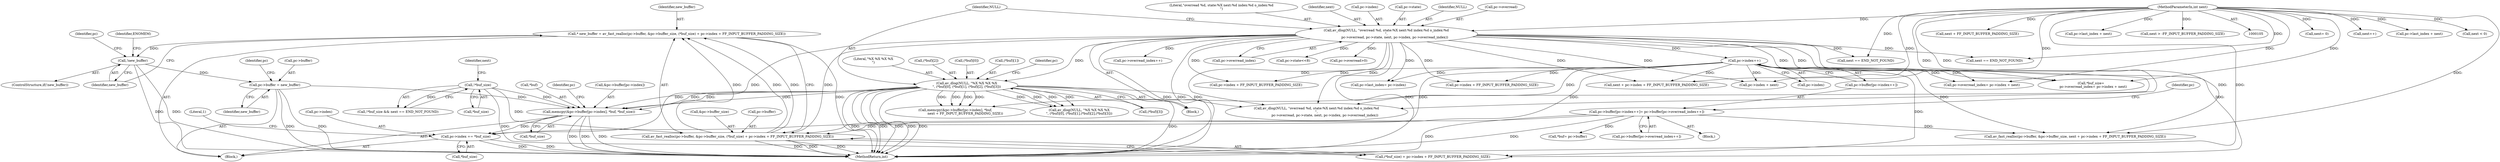 digraph "1_FFmpeg_f31011e9abfb2ae75bb32bc44e2c34194c8dc40a@array" {
"1000233" [label="(Call,memcpy(&pc->buffer[pc->index], *buf, *buf_size))"];
"1000228" [label="(Call,pc->buffer = new_buffer)"];
"1000223" [label="(Call,!new_buffer)"];
"1000204" [label="(Call,* new_buffer = av_fast_realloc(pc->buffer, &pc->buffer_size, (*buf_size) + pc->index + FF_INPUT_BUFFER_PADDING_SIZE))"];
"1000206" [label="(Call,av_fast_realloc(pc->buffer, &pc->buffer_size, (*buf_size) + pc->index + FF_INPUT_BUFFER_PADDING_SIZE))"];
"1000162" [label="(Call,pc->buffer[pc->index++]= pc->buffer[pc->overread_index++])"];
"1000181" [label="(Call,!*buf_size)"];
"1000167" [label="(Call,pc->index++)"];
"1000116" [label="(Call,av_dlog(NULL, \"overread %d, state:%X next:%d index:%d o_index:%d\n\",\n                pc->overread, pc->state, next, pc->index, pc->overread_index))"];
"1000107" [label="(MethodParameterIn,int next)"];
"1000132" [label="(Call,av_dlog(NULL, \"%X %X %X %X\n\", (*buf)[0], (*buf)[1], (*buf)[2], (*buf)[3]))"];
"1000246" [label="(Call,pc->index += *buf_size)"];
"1000285" [label="(Call,pc->index + FF_INPUT_BUFFER_PADDING_SIZE)"];
"1000182" [label="(Call,*buf_size)"];
"1000325" [label="(Call,*buf= pc->buffer)"];
"1000139" [label="(Call,(*buf)[1])"];
"1000242" [label="(Call,*buf)"];
"1000188" [label="(Call,next= 0)"];
"1000385" [label="(Call,av_dlog(NULL, \"overread %d, state:%X next:%d index:%d o_index:%d\n\",\n                pc->overread, pc->state, next, pc->index, pc->overread_index))"];
"1000126" [label="(Call,pc->index)"];
"1000175" [label="(Call,pc->overread_index++)"];
"1000250" [label="(Call,*buf_size)"];
"1000224" [label="(Identifier,new_buffer)"];
"1000247" [label="(Call,pc->index)"];
"1000258" [label="(Call,pc->overread_index= pc->index + next)"];
"1000122" [label="(Call,pc->state)"];
"1000246" [label="(Call,pc->index += *buf_size)"];
"1000401" [label="(Call,av_dlog(NULL, \"%X %X %X %X\n\", (*buf)[0], (*buf)[1],(*buf)[2],(*buf)[3]))"];
"1000191" [label="(Call,pc->last_index= pc->index)"];
"1000232" [label="(Identifier,new_buffer)"];
"1000335" [label="(Call,next++)"];
"1000422" [label="(MethodReturn,int)"];
"1000223" [label="(Call,!new_buffer)"];
"1000371" [label="(Call,pc->last_index + next)"];
"1000167" [label="(Call,pc->index++)"];
"1000143" [label="(Call,(*buf)[2])"];
"1000222" [label="(ControlStructure,if(!new_buffer))"];
"1000332" [label="(Call,next < 0)"];
"1000180" [label="(Call,!*buf_size && next == END_NOT_FOUND)"];
"1000206" [label="(Call,av_fast_realloc(pc->buffer, &pc->buffer_size, (*buf_size) + pc->index + FF_INPUT_BUFFER_PADDING_SIZE))"];
"1000205" [label="(Identifier,new_buffer)"];
"1000248" [label="(Identifier,pc)"];
"1000204" [label="(Call,* new_buffer = av_fast_realloc(pc->buffer, &pc->buffer_size, (*buf_size) + pc->index + FF_INPUT_BUFFER_PADDING_SIZE))"];
"1000171" [label="(Call,pc->buffer[pc->overread_index++])"];
"1000117" [label="(Identifier,NULL)"];
"1000210" [label="(Call,&pc->buffer_size)"];
"1000184" [label="(Call,next == END_NOT_FOUND)"];
"1000161" [label="(Block,)"];
"1000119" [label="(Call,pc->overread)"];
"1000118" [label="(Literal,\"overread %d, state:%X next:%d index:%d o_index:%d\n\")"];
"1000214" [label="(Call,(*buf_size) + pc->index + FF_INPUT_BUFFER_PADDING_SIZE)"];
"1000147" [label="(Call,(*buf)[3])"];
"1000135" [label="(Call,(*buf)[0])"];
"1000230" [label="(Identifier,pc)"];
"1000237" [label="(Identifier,pc)"];
"1000217" [label="(Call,pc->index + FF_INPUT_BUFFER_PADDING_SIZE)"];
"1000229" [label="(Call,pc->buffer)"];
"1000129" [label="(Call,pc->overread_index)"];
"1000133" [label="(Identifier,NULL)"];
"1000207" [label="(Call,pc->buffer)"];
"1000107" [label="(MethodParameterIn,int next)"];
"1000159" [label="(Identifier,pc)"];
"1000125" [label="(Identifier,next)"];
"1000162" [label="(Call,pc->buffer[pc->index++]= pc->buffer[pc->overread_index++])"];
"1000168" [label="(Call,pc->index)"];
"1000255" [label="(Call,*buf_size=\n    pc->overread_index= pc->index + next)"];
"1000163" [label="(Call,pc->buffer[pc->index++])"];
"1000228" [label="(Call,pc->buffer = new_buffer)"];
"1000202" [label="(Block,)"];
"1000275" [label="(Call,av_fast_realloc(pc->buffer, &pc->buffer_size, next + pc->index + FF_INPUT_BUFFER_PADDING_SIZE))"];
"1000233" [label="(Call,memcpy(&pc->buffer[pc->index], *buf, *buf_size))"];
"1000244" [label="(Call,*buf_size)"];
"1000116" [label="(Call,av_dlog(NULL, \"overread %d, state:%X next:%d index:%d o_index:%d\n\",\n                pc->overread, pc->state, next, pc->index, pc->overread_index))"];
"1000115" [label="(Block,)"];
"1000154" [label="(Identifier,pc)"];
"1000283" [label="(Call,next + pc->index + FF_INPUT_BUFFER_PADDING_SIZE)"];
"1000306" [label="(Call,memcpy(&pc->buffer[pc->index], *buf,\n                   next + FF_INPUT_BUFFER_PADDING_SIZE))"];
"1000134" [label="(Literal,\"%X %X %X %X\n\")"];
"1000343" [label="(Call,pc->state<<8)"];
"1000132" [label="(Call,av_dlog(NULL, \"%X %X %X %X\n\", (*buf)[0], (*buf)[1], (*buf)[2], (*buf)[3]))"];
"1000152" [label="(Call,pc->overread>0)"];
"1000234" [label="(Call,&pc->buffer[pc->index])"];
"1000317" [label="(Call,next + FF_INPUT_BUFFER_PADDING_SIZE)"];
"1000185" [label="(Identifier,next)"];
"1000262" [label="(Call,pc->index + next)"];
"1000199" [label="(Call,next == END_NOT_FOUND)"];
"1000352" [label="(Call,pc->last_index + next)"];
"1000302" [label="(Call,next > -FF_INPUT_BUFFER_PADDING_SIZE)"];
"1000181" [label="(Call,!*buf_size)"];
"1000227" [label="(Identifier,ENOMEM)"];
"1000254" [label="(Literal,1)"];
"1000233" -> "1000202"  [label="AST: "];
"1000233" -> "1000244"  [label="CFG: "];
"1000234" -> "1000233"  [label="AST: "];
"1000242" -> "1000233"  [label="AST: "];
"1000244" -> "1000233"  [label="AST: "];
"1000248" -> "1000233"  [label="CFG: "];
"1000233" -> "1000422"  [label="DDG: "];
"1000233" -> "1000422"  [label="DDG: "];
"1000233" -> "1000422"  [label="DDG: "];
"1000228" -> "1000233"  [label="DDG: "];
"1000132" -> "1000233"  [label="DDG: "];
"1000132" -> "1000233"  [label="DDG: "];
"1000132" -> "1000233"  [label="DDG: "];
"1000132" -> "1000233"  [label="DDG: "];
"1000181" -> "1000233"  [label="DDG: "];
"1000233" -> "1000246"  [label="DDG: "];
"1000228" -> "1000202"  [label="AST: "];
"1000228" -> "1000232"  [label="CFG: "];
"1000229" -> "1000228"  [label="AST: "];
"1000232" -> "1000228"  [label="AST: "];
"1000237" -> "1000228"  [label="CFG: "];
"1000228" -> "1000422"  [label="DDG: "];
"1000228" -> "1000422"  [label="DDG: "];
"1000223" -> "1000228"  [label="DDG: "];
"1000223" -> "1000222"  [label="AST: "];
"1000223" -> "1000224"  [label="CFG: "];
"1000224" -> "1000223"  [label="AST: "];
"1000227" -> "1000223"  [label="CFG: "];
"1000230" -> "1000223"  [label="CFG: "];
"1000223" -> "1000422"  [label="DDG: "];
"1000223" -> "1000422"  [label="DDG: "];
"1000204" -> "1000223"  [label="DDG: "];
"1000204" -> "1000202"  [label="AST: "];
"1000204" -> "1000206"  [label="CFG: "];
"1000205" -> "1000204"  [label="AST: "];
"1000206" -> "1000204"  [label="AST: "];
"1000224" -> "1000204"  [label="CFG: "];
"1000204" -> "1000422"  [label="DDG: "];
"1000206" -> "1000204"  [label="DDG: "];
"1000206" -> "1000204"  [label="DDG: "];
"1000206" -> "1000204"  [label="DDG: "];
"1000206" -> "1000214"  [label="CFG: "];
"1000207" -> "1000206"  [label="AST: "];
"1000210" -> "1000206"  [label="AST: "];
"1000214" -> "1000206"  [label="AST: "];
"1000206" -> "1000422"  [label="DDG: "];
"1000206" -> "1000422"  [label="DDG: "];
"1000206" -> "1000422"  [label="DDG: "];
"1000162" -> "1000206"  [label="DDG: "];
"1000181" -> "1000206"  [label="DDG: "];
"1000167" -> "1000206"  [label="DDG: "];
"1000116" -> "1000206"  [label="DDG: "];
"1000162" -> "1000161"  [label="AST: "];
"1000162" -> "1000171"  [label="CFG: "];
"1000163" -> "1000162"  [label="AST: "];
"1000171" -> "1000162"  [label="AST: "];
"1000159" -> "1000162"  [label="CFG: "];
"1000162" -> "1000422"  [label="DDG: "];
"1000162" -> "1000422"  [label="DDG: "];
"1000162" -> "1000275"  [label="DDG: "];
"1000162" -> "1000325"  [label="DDG: "];
"1000181" -> "1000180"  [label="AST: "];
"1000181" -> "1000182"  [label="CFG: "];
"1000182" -> "1000181"  [label="AST: "];
"1000185" -> "1000181"  [label="CFG: "];
"1000180" -> "1000181"  [label="CFG: "];
"1000181" -> "1000180"  [label="DDG: "];
"1000181" -> "1000214"  [label="DDG: "];
"1000167" -> "1000163"  [label="AST: "];
"1000167" -> "1000168"  [label="CFG: "];
"1000168" -> "1000167"  [label="AST: "];
"1000163" -> "1000167"  [label="CFG: "];
"1000116" -> "1000167"  [label="DDG: "];
"1000167" -> "1000191"  [label="DDG: "];
"1000167" -> "1000214"  [label="DDG: "];
"1000167" -> "1000217"  [label="DDG: "];
"1000167" -> "1000246"  [label="DDG: "];
"1000167" -> "1000255"  [label="DDG: "];
"1000167" -> "1000258"  [label="DDG: "];
"1000167" -> "1000262"  [label="DDG: "];
"1000167" -> "1000275"  [label="DDG: "];
"1000167" -> "1000283"  [label="DDG: "];
"1000167" -> "1000285"  [label="DDG: "];
"1000167" -> "1000385"  [label="DDG: "];
"1000116" -> "1000115"  [label="AST: "];
"1000116" -> "1000129"  [label="CFG: "];
"1000117" -> "1000116"  [label="AST: "];
"1000118" -> "1000116"  [label="AST: "];
"1000119" -> "1000116"  [label="AST: "];
"1000122" -> "1000116"  [label="AST: "];
"1000125" -> "1000116"  [label="AST: "];
"1000126" -> "1000116"  [label="AST: "];
"1000129" -> "1000116"  [label="AST: "];
"1000133" -> "1000116"  [label="CFG: "];
"1000116" -> "1000422"  [label="DDG: "];
"1000116" -> "1000422"  [label="DDG: "];
"1000116" -> "1000422"  [label="DDG: "];
"1000107" -> "1000116"  [label="DDG: "];
"1000116" -> "1000132"  [label="DDG: "];
"1000116" -> "1000152"  [label="DDG: "];
"1000116" -> "1000175"  [label="DDG: "];
"1000116" -> "1000184"  [label="DDG: "];
"1000116" -> "1000191"  [label="DDG: "];
"1000116" -> "1000199"  [label="DDG: "];
"1000116" -> "1000214"  [label="DDG: "];
"1000116" -> "1000217"  [label="DDG: "];
"1000116" -> "1000246"  [label="DDG: "];
"1000116" -> "1000255"  [label="DDG: "];
"1000116" -> "1000258"  [label="DDG: "];
"1000116" -> "1000262"  [label="DDG: "];
"1000116" -> "1000275"  [label="DDG: "];
"1000116" -> "1000283"  [label="DDG: "];
"1000116" -> "1000285"  [label="DDG: "];
"1000116" -> "1000343"  [label="DDG: "];
"1000116" -> "1000385"  [label="DDG: "];
"1000116" -> "1000385"  [label="DDG: "];
"1000107" -> "1000105"  [label="AST: "];
"1000107" -> "1000422"  [label="DDG: "];
"1000107" -> "1000184"  [label="DDG: "];
"1000107" -> "1000188"  [label="DDG: "];
"1000107" -> "1000199"  [label="DDG: "];
"1000107" -> "1000255"  [label="DDG: "];
"1000107" -> "1000258"  [label="DDG: "];
"1000107" -> "1000262"  [label="DDG: "];
"1000107" -> "1000275"  [label="DDG: "];
"1000107" -> "1000283"  [label="DDG: "];
"1000107" -> "1000302"  [label="DDG: "];
"1000107" -> "1000306"  [label="DDG: "];
"1000107" -> "1000317"  [label="DDG: "];
"1000107" -> "1000332"  [label="DDG: "];
"1000107" -> "1000335"  [label="DDG: "];
"1000107" -> "1000352"  [label="DDG: "];
"1000107" -> "1000371"  [label="DDG: "];
"1000107" -> "1000385"  [label="DDG: "];
"1000132" -> "1000115"  [label="AST: "];
"1000132" -> "1000147"  [label="CFG: "];
"1000133" -> "1000132"  [label="AST: "];
"1000134" -> "1000132"  [label="AST: "];
"1000135" -> "1000132"  [label="AST: "];
"1000139" -> "1000132"  [label="AST: "];
"1000143" -> "1000132"  [label="AST: "];
"1000147" -> "1000132"  [label="AST: "];
"1000154" -> "1000132"  [label="CFG: "];
"1000132" -> "1000422"  [label="DDG: "];
"1000132" -> "1000422"  [label="DDG: "];
"1000132" -> "1000422"  [label="DDG: "];
"1000132" -> "1000422"  [label="DDG: "];
"1000132" -> "1000422"  [label="DDG: "];
"1000132" -> "1000422"  [label="DDG: "];
"1000132" -> "1000306"  [label="DDG: "];
"1000132" -> "1000306"  [label="DDG: "];
"1000132" -> "1000306"  [label="DDG: "];
"1000132" -> "1000306"  [label="DDG: "];
"1000132" -> "1000385"  [label="DDG: "];
"1000132" -> "1000401"  [label="DDG: "];
"1000132" -> "1000401"  [label="DDG: "];
"1000132" -> "1000401"  [label="DDG: "];
"1000132" -> "1000401"  [label="DDG: "];
"1000246" -> "1000202"  [label="AST: "];
"1000246" -> "1000250"  [label="CFG: "];
"1000247" -> "1000246"  [label="AST: "];
"1000250" -> "1000246"  [label="AST: "];
"1000254" -> "1000246"  [label="CFG: "];
"1000246" -> "1000422"  [label="DDG: "];
"1000246" -> "1000422"  [label="DDG: "];
}

